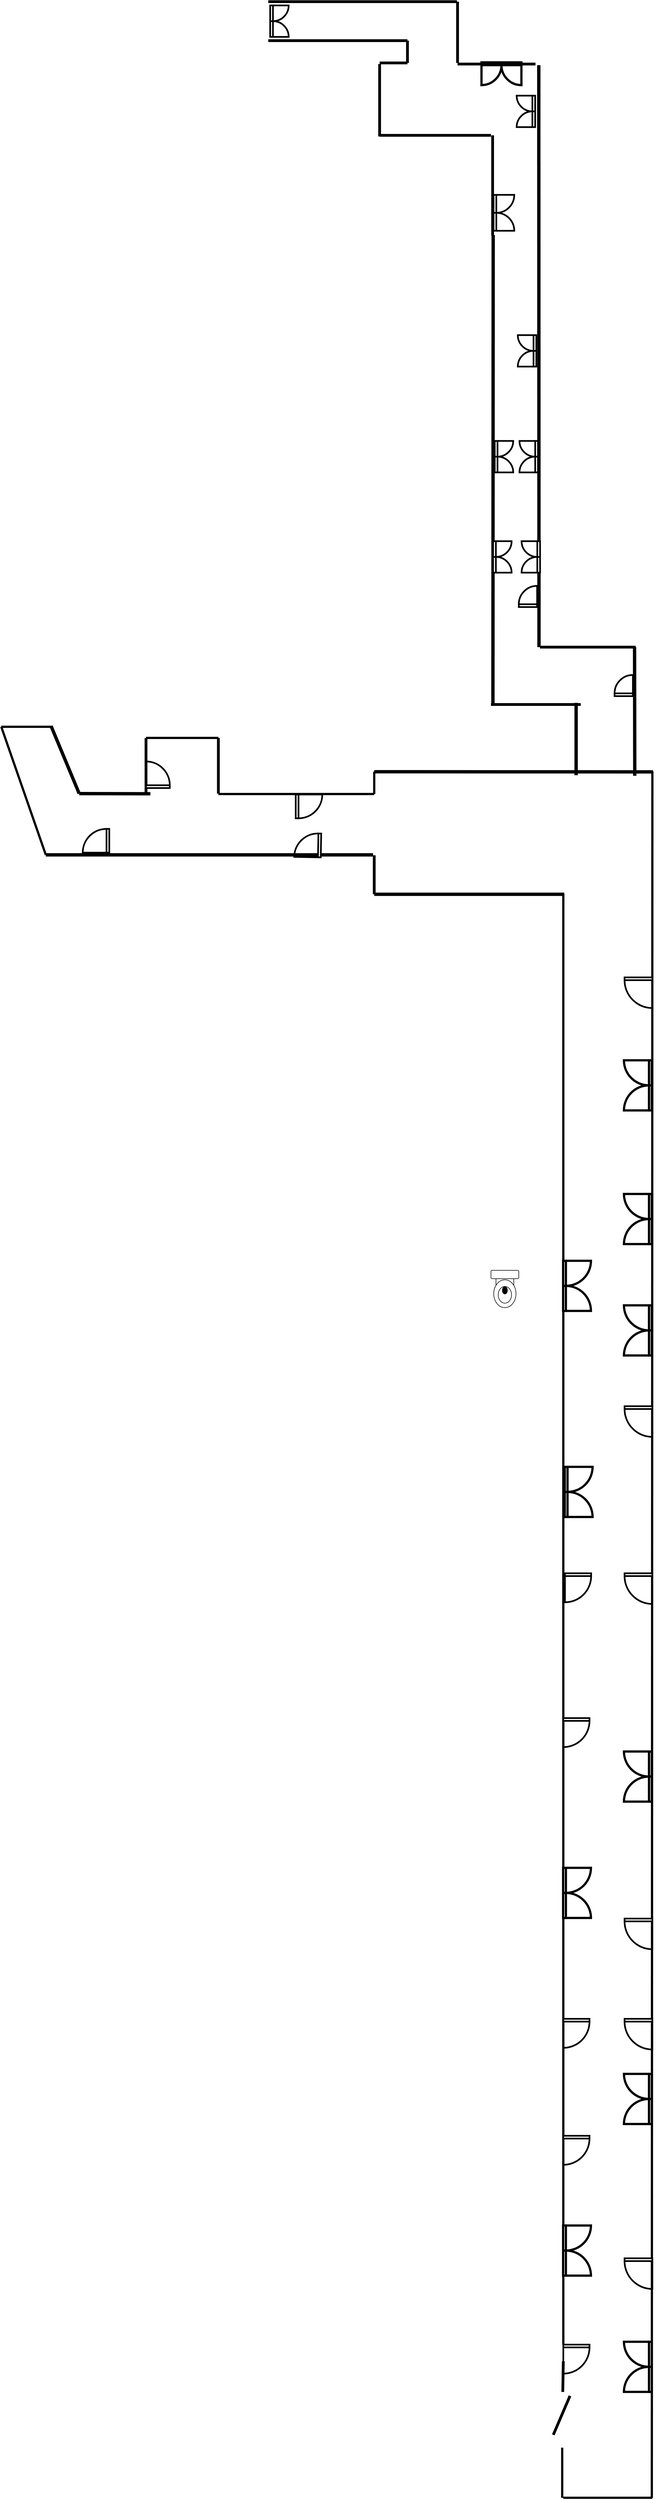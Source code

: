 <mxfile version="13.0.3" type="device"><diagram id="Bv-wtvZeTA_1gWybPjeu" name="Page-1"><mxGraphModel dx="1865" dy="4154" grid="1" gridSize="10" guides="1" tooltips="1" connect="1" arrows="1" fold="1" page="1" pageScale="1" pageWidth="827" pageHeight="1169" math="0" shadow="0"><root><mxCell id="0"/><mxCell id="1" parent="0"/><mxCell id="3OgN5EMZbTTrA__DTR2e-1" value="" style="shape=image;html=1;verticalAlign=top;verticalLabelPosition=bottom;labelBackgroundColor=#ffffff;imageAspect=0;aspect=fixed;image=https://cdn0.iconfinder.com/data/icons/outline-interiors/48/stairs_staircase_floor_level_floors-128.png;rotation=90;" parent="1" vertex="1"><mxGeometry x="370" y="800" width="70" height="70" as="geometry"/></mxCell><mxCell id="3OgN5EMZbTTrA__DTR2e-2" value="" style="verticalLabelPosition=bottom;html=1;verticalAlign=top;align=center;shape=mxgraph.floorplan.doorLeft;aspect=fixed;strokeWidth=3;" parent="1" vertex="1"><mxGeometry x="440" y="805" width="47.06" height="50" as="geometry"/></mxCell><mxCell id="3OgN5EMZbTTrA__DTR2e-3" value="" style="endArrow=none;html=1;strokeWidth=5;entryX=0.5;entryY=0;entryDx=0;entryDy=0;" parent="1" target="3OgN5EMZbTTrA__DTR2e-1" edge="1"><mxGeometry width="50" height="50" relative="1" as="geometry"><mxPoint x="439" y="890" as="sourcePoint"/><mxPoint x="439" y="860" as="targetPoint"/></mxGeometry></mxCell><mxCell id="3OgN5EMZbTTrA__DTR2e-4" value="" style="endArrow=none;html=1;strokeWidth=5;" parent="1" edge="1"><mxGeometry width="50" height="50" relative="1" as="geometry"><mxPoint x="422" y="967.0" as="sourcePoint"/><mxPoint x="452" y="897.0" as="targetPoint"/></mxGeometry></mxCell><mxCell id="3OgN5EMZbTTrA__DTR2e-5" value="" style="shape=image;html=1;verticalAlign=top;verticalLabelPosition=bottom;labelBackgroundColor=#ffffff;imageAspect=0;aspect=fixed;image=https://cdn1.iconfinder.com/data/icons/amenities-solid-ii/48/_elevator2-128.png;strokeWidth=3;" parent="1" vertex="1"><mxGeometry x="452" y="930" width="38" height="38" as="geometry"/></mxCell><mxCell id="3OgN5EMZbTTrA__DTR2e-6" value="" style="endArrow=none;html=1;strokeWidth=4;" parent="1" edge="1"><mxGeometry width="50" height="50" relative="1" as="geometry"><mxPoint x="438" y="990" as="sourcePoint"/><mxPoint x="438" y="1080" as="targetPoint"/></mxGeometry></mxCell><mxCell id="3OgN5EMZbTTrA__DTR2e-8" value="" style="endArrow=none;html=1;strokeWidth=4;" parent="1" edge="1"><mxGeometry width="50" height="50" relative="1" as="geometry"><mxPoint x="440" y="1080" as="sourcePoint"/><mxPoint x="600" y="1080" as="targetPoint"/></mxGeometry></mxCell><mxCell id="3OgN5EMZbTTrA__DTR2e-9" value="" style="endArrow=none;html=1;strokeWidth=4;" parent="1" edge="1"><mxGeometry width="50" height="50" relative="1" as="geometry"><mxPoint x="599" y="1080" as="sourcePoint"/><mxPoint x="600" y="-2020" as="targetPoint"/></mxGeometry></mxCell><mxCell id="3OgN5EMZbTTrA__DTR2e-10" value="" style="verticalLabelPosition=bottom;html=1;verticalAlign=top;align=center;shape=mxgraph.floorplan.doorDouble;aspect=fixed;strokeWidth=4;rotation=90;" parent="1" vertex="1"><mxGeometry x="530" y="821" width="90" height="47.81" as="geometry"/></mxCell><mxCell id="3OgN5EMZbTTrA__DTR2e-11" value="" style="endArrow=none;html=1;strokeWidth=4;" parent="1" edge="1"><mxGeometry width="50" height="50" relative="1" as="geometry"><mxPoint x="440" y="-1800" as="sourcePoint"/><mxPoint x="440" y="805" as="targetPoint"/></mxGeometry></mxCell><mxCell id="3OgN5EMZbTTrA__DTR2e-13" value="" style="verticalLabelPosition=bottom;html=1;verticalAlign=top;align=center;shape=mxgraph.floorplan.doorDouble;aspect=fixed;strokeWidth=4;rotation=-90;" parent="1" vertex="1"><mxGeometry x="418.525" y="612.185" width="90" height="47.81" as="geometry"/></mxCell><mxCell id="3OgN5EMZbTTrA__DTR2e-14" value="" style="verticalLabelPosition=bottom;html=1;verticalAlign=top;align=center;shape=mxgraph.floorplan.doorRight;aspect=fixed;strokeWidth=3;" parent="1" vertex="1"><mxGeometry x="550" y="650" width="50" height="53.13" as="geometry"/></mxCell><mxCell id="3OgN5EMZbTTrA__DTR2e-15" value="" style="verticalLabelPosition=bottom;html=1;verticalAlign=top;align=center;shape=mxgraph.floorplan.doorLeft;aspect=fixed;strokeWidth=3;" parent="1" vertex="1"><mxGeometry x="440" y="430" width="47.06" height="50" as="geometry"/></mxCell><mxCell id="3OgN5EMZbTTrA__DTR2e-16" value="" style="verticalLabelPosition=bottom;html=1;verticalAlign=top;align=center;shape=mxgraph.floorplan.doorDouble;aspect=fixed;strokeWidth=4;rotation=90;" parent="1" vertex="1"><mxGeometry x="530.005" y="339.995" width="90" height="47.81" as="geometry"/></mxCell><mxCell id="3OgN5EMZbTTrA__DTR2e-17" value="" style="verticalLabelPosition=bottom;html=1;verticalAlign=top;align=center;shape=mxgraph.floorplan.doorRight;aspect=fixed;strokeWidth=3;" parent="1" vertex="1"><mxGeometry x="550" y="220" width="50" height="53.13" as="geometry"/></mxCell><mxCell id="3OgN5EMZbTTrA__DTR2e-18" value="" style="verticalLabelPosition=bottom;html=1;verticalAlign=top;align=center;shape=mxgraph.floorplan.doorLeft;aspect=fixed;strokeWidth=3;" parent="1" vertex="1"><mxGeometry x="440" y="220" width="47.06" height="50" as="geometry"/></mxCell><mxCell id="3OgN5EMZbTTrA__DTR2e-19" value="" style="verticalLabelPosition=bottom;html=1;verticalAlign=top;align=center;shape=mxgraph.floorplan.doorRight;aspect=fixed;strokeWidth=3;" parent="1" vertex="1"><mxGeometry x="550" y="40" width="50" height="53.13" as="geometry"/></mxCell><mxCell id="3OgN5EMZbTTrA__DTR2e-20" value="" style="verticalLabelPosition=bottom;html=1;verticalAlign=top;align=center;shape=mxgraph.floorplan.doorDouble;aspect=fixed;strokeWidth=4;rotation=-90;" parent="1" vertex="1"><mxGeometry x="418.535" y="-29.995" width="90" height="47.81" as="geometry"/></mxCell><mxCell id="3OgN5EMZbTTrA__DTR2e-21" value="" style="verticalLabelPosition=bottom;html=1;verticalAlign=top;align=center;shape=mxgraph.floorplan.doorDouble;aspect=fixed;strokeWidth=4;rotation=90;" parent="1" vertex="1"><mxGeometry x="530.005" y="-238.905" width="90" height="47.81" as="geometry"/></mxCell><mxCell id="3OgN5EMZbTTrA__DTR2e-22" value="" style="verticalLabelPosition=bottom;html=1;verticalAlign=top;align=center;shape=mxgraph.floorplan.doorLeft;aspect=fixed;strokeWidth=3;" parent="1" vertex="1"><mxGeometry x="440" y="-320" width="47.06" height="50" as="geometry"/></mxCell><mxCell id="qmG4tQ7qDMLIDMdBBqgV-1" value="" style="verticalLabelPosition=bottom;html=1;verticalAlign=top;align=center;shape=mxgraph.floorplan.doorLeft;aspect=fixed;strokeWidth=3;" parent="1" vertex="1"><mxGeometry x="442.94" y="-580" width="47.06" height="50" as="geometry"/></mxCell><mxCell id="qmG4tQ7qDMLIDMdBBqgV-2" value="" style="verticalLabelPosition=bottom;html=1;verticalAlign=top;align=center;shape=mxgraph.floorplan.doorRight;aspect=fixed;strokeWidth=3;" parent="1" vertex="1"><mxGeometry x="550.01" y="-580" width="50" height="53.13" as="geometry"/></mxCell><mxCell id="qmG4tQ7qDMLIDMdBBqgV-3" value="" style="verticalLabelPosition=bottom;html=1;verticalAlign=top;align=center;shape=mxgraph.floorplan.doorDouble;aspect=fixed;strokeWidth=4;rotation=-90;" parent="1" vertex="1"><mxGeometry x="421.475" y="-749.995" width="90" height="47.81" as="geometry"/></mxCell><mxCell id="qmG4tQ7qDMLIDMdBBqgV-4" value="" style="verticalLabelPosition=bottom;html=1;verticalAlign=top;align=center;shape=mxgraph.floorplan.doorRight;aspect=fixed;strokeWidth=3;" parent="1" vertex="1"><mxGeometry x="550" y="-880" width="50" height="53.13" as="geometry"/></mxCell><mxCell id="qmG4tQ7qDMLIDMdBBqgV-5" value="" style="verticalLabelPosition=bottom;html=1;verticalAlign=top;align=center;shape=mxgraph.floorplan.doorDouble;aspect=fixed;strokeWidth=4;rotation=90;" parent="1" vertex="1"><mxGeometry x="530.005" y="-1040.005" width="90" height="47.81" as="geometry"/></mxCell><mxCell id="qmG4tQ7qDMLIDMdBBqgV-6" value="" style="verticalLabelPosition=bottom;html=1;verticalAlign=top;align=center;shape=mxgraph.floorplan.doorDouble;aspect=fixed;strokeWidth=4;rotation=-90;" parent="1" vertex="1"><mxGeometry x="418.535" y="-1120.005" width="90" height="47.81" as="geometry"/></mxCell><mxCell id="Lo9d_6P9Yhz-Pb7wFHtk-1" value="" style="verticalLabelPosition=bottom;html=1;verticalAlign=top;align=center;shape=mxgraph.floorplan.toilet;" parent="1" vertex="1"><mxGeometry x="310" y="-1124" width="50" height="67" as="geometry"/></mxCell><mxCell id="Lo9d_6P9Yhz-Pb7wFHtk-2" value="" style="shape=image;html=1;verticalAlign=top;verticalLabelPosition=bottom;labelBackgroundColor=#ffffff;imageAspect=0;aspect=fixed;image=https://cdn0.iconfinder.com/data/icons/outline-interiors/48/stairs_staircase_floor_level_floors-128.png;rotation=-180;" parent="1" vertex="1"><mxGeometry x="360" y="-1200" width="70" height="70" as="geometry"/></mxCell><mxCell id="Lo9d_6P9Yhz-Pb7wFHtk-3" value="" style="verticalLabelPosition=bottom;html=1;verticalAlign=top;align=center;shape=mxgraph.floorplan.doorDouble;aspect=fixed;strokeWidth=4;rotation=90;" parent="1" vertex="1"><mxGeometry x="530.015" y="-1240.005" width="90" height="47.81" as="geometry"/></mxCell><mxCell id="Lo9d_6P9Yhz-Pb7wFHtk-4" value="" style="verticalLabelPosition=bottom;html=1;verticalAlign=top;align=center;shape=mxgraph.floorplan.doorDouble;aspect=fixed;strokeWidth=4;rotation=90;" parent="1" vertex="1"><mxGeometry x="530.005" y="-1480.005" width="90" height="47.81" as="geometry"/></mxCell><mxCell id="Lo9d_6P9Yhz-Pb7wFHtk-6" value="" style="verticalLabelPosition=bottom;html=1;verticalAlign=top;align=center;shape=mxgraph.floorplan.doorRight;aspect=fixed;strokeWidth=3;" parent="1" vertex="1"><mxGeometry x="550" y="-1650" width="50" height="53.13" as="geometry"/></mxCell><mxCell id="Lo9d_6P9Yhz-Pb7wFHtk-7" value="" style="shape=image;html=1;verticalAlign=top;verticalLabelPosition=bottom;labelBackgroundColor=#ffffff;imageAspect=0;aspect=fixed;image=https://cdn0.iconfinder.com/data/icons/outline-interiors/48/stairs_staircase_floor_level_floors-128.png;rotation=1;" parent="1" vertex="1"><mxGeometry x="455" y="-1790" width="130" height="130" as="geometry"/></mxCell><mxCell id="HvP5r7FKBJ4Z6f80GN6J-1" value="" style="endArrow=none;html=1;strokeWidth=4;" parent="1" edge="1"><mxGeometry width="50" height="50" relative="1" as="geometry"><mxPoint x="-569.705" y="-2100" as="sourcePoint"/><mxPoint x="-489.705" y="-1870" as="targetPoint"/></mxGeometry></mxCell><mxCell id="HvP5r7FKBJ4Z6f80GN6J-2" value="" style="endArrow=none;html=1;strokeWidth=6;" parent="1" edge="1"><mxGeometry width="50" height="50" relative="1" as="geometry"><mxPoint x="-429.705" y="-1980" as="sourcePoint"/><mxPoint x="-479.705" y="-2100" as="targetPoint"/></mxGeometry></mxCell><mxCell id="HvP5r7FKBJ4Z6f80GN6J-3" value="" style="endArrow=none;html=1;strokeWidth=4;" parent="1" edge="1"><mxGeometry width="50" height="50" relative="1" as="geometry"><mxPoint x="-569.705" y="-2100" as="sourcePoint"/><mxPoint x="-476.705" y="-2100" as="targetPoint"/></mxGeometry></mxCell><mxCell id="HvP5r7FKBJ4Z6f80GN6J-4" value="" style="endArrow=none;html=1;strokeWidth=6;" parent="1" edge="1"><mxGeometry width="50" height="50" relative="1" as="geometry"><mxPoint x="-301.825" y="-1979.69" as="sourcePoint"/><mxPoint x="-429.705" y="-1980" as="targetPoint"/></mxGeometry></mxCell><mxCell id="HvP5r7FKBJ4Z6f80GN6J-5" value="" style="endArrow=none;html=1;strokeWidth=6;" parent="1" edge="1"><mxGeometry width="50" height="50" relative="1" as="geometry"><mxPoint x="98.175" y="-1870" as="sourcePoint"/><mxPoint x="-489.705" y="-1870" as="targetPoint"/></mxGeometry></mxCell><mxCell id="HvP5r7FKBJ4Z6f80GN6J-6" value="" style="verticalLabelPosition=bottom;html=1;verticalAlign=top;align=center;shape=mxgraph.floorplan.doorRight;aspect=fixed;strokeWidth=3;rotation=90;" parent="1" vertex="1"><mxGeometry x="-419.705" y="-1918" width="42.71" height="45.38" as="geometry"/></mxCell><mxCell id="HvP5r7FKBJ4Z6f80GN6J-7" value="" style="verticalLabelPosition=bottom;html=1;verticalAlign=top;align=center;shape=mxgraph.floorplan.doorRight;aspect=fixed;strokeWidth=3;rotation=91;" parent="1" vertex="1"><mxGeometry x="-39.4" y="-1910.005" width="42.71" height="45.38" as="geometry"/></mxCell><mxCell id="HvP5r7FKBJ4Z6f80GN6J-8" value="" style="verticalLabelPosition=bottom;html=1;verticalAlign=top;align=center;shape=mxgraph.floorplan.doorRight;aspect=fixed;strokeWidth=3;rotation=-90;" parent="1" vertex="1"><mxGeometry x="-39.395" y="-1979.69" width="42.71" height="45.38" as="geometry"/></mxCell><mxCell id="HvP5r7FKBJ4Z6f80GN6J-9" value="" style="endArrow=none;html=1;strokeWidth=4;" parent="1" edge="1"><mxGeometry width="50" height="50" relative="1" as="geometry"><mxPoint x="-179.705" y="-1979.31" as="sourcePoint"/><mxPoint x="100.295" y="-1979.31" as="targetPoint"/></mxGeometry></mxCell><mxCell id="HvP5r7FKBJ4Z6f80GN6J-10" value="" style="endArrow=none;html=1;strokeWidth=5;" parent="1" edge="1"><mxGeometry width="50" height="50" relative="1" as="geometry"><mxPoint x="-179.705" y="-2080" as="sourcePoint"/><mxPoint x="-179.705" y="-1980" as="targetPoint"/></mxGeometry></mxCell><mxCell id="HvP5r7FKBJ4Z6f80GN6J-11" value="" style="endArrow=none;html=1;strokeWidth=4;" parent="1" edge="1"><mxGeometry width="50" height="50" relative="1" as="geometry"><mxPoint x="-309.705" y="-2080" as="sourcePoint"/><mxPoint x="-179.705" y="-2080" as="targetPoint"/></mxGeometry></mxCell><mxCell id="HvP5r7FKBJ4Z6f80GN6J-12" value="" style="endArrow=none;html=1;strokeWidth=5;" parent="1" edge="1"><mxGeometry width="50" height="50" relative="1" as="geometry"><mxPoint x="-309.705" y="-2079.69" as="sourcePoint"/><mxPoint x="-309.705" y="-1979.69" as="targetPoint"/></mxGeometry></mxCell><mxCell id="HvP5r7FKBJ4Z6f80GN6J-13" value="" style="verticalLabelPosition=bottom;html=1;verticalAlign=top;align=center;shape=mxgraph.floorplan.doorRight;aspect=fixed;strokeWidth=3;rotation=-180;" parent="1" vertex="1"><mxGeometry x="-309.701" y="-2035.382" width="42.71" height="45.38" as="geometry"/></mxCell><mxCell id="HvP5r7FKBJ4Z6f80GN6J-14" value="" style="shape=image;html=1;verticalAlign=top;verticalLabelPosition=bottom;labelBackgroundColor=#ffffff;imageAspect=0;aspect=fixed;image=https://cdn1.iconfinder.com/data/icons/amenities-solid-ii/48/_elevator2-128.png;strokeWidth=3;" parent="1" vertex="1"><mxGeometry x="-159.705" y="-2050" width="38" height="38" as="geometry"/></mxCell><mxCell id="HvP5r7FKBJ4Z6f80GN6J-15" value="" style="endArrow=none;html=1;strokeWidth=4;" parent="1" edge="1"><mxGeometry width="50" height="50" relative="1" as="geometry"><mxPoint x="100.295" y="-2019.31" as="sourcePoint"/><mxPoint x="100.295" y="-1979.31" as="targetPoint"/></mxGeometry></mxCell><mxCell id="HvP5r7FKBJ4Z6f80GN6J-16" value="" style="endArrow=none;html=1;strokeWidth=6;" parent="1" edge="1"><mxGeometry width="50" height="50" relative="1" as="geometry"><mxPoint x="601" y="-2019" as="sourcePoint"/><mxPoint x="100.295" y="-2019.31" as="targetPoint"/></mxGeometry></mxCell><mxCell id="HvP5r7FKBJ4Z6f80GN6J-17" value="" style="shape=image;html=1;verticalAlign=top;verticalLabelPosition=bottom;labelBackgroundColor=#ffffff;imageAspect=0;aspect=fixed;image=https://cdn1.iconfinder.com/data/icons/amenities-solid-ii/48/_elevator2-128.png;strokeWidth=3;" parent="1" vertex="1"><mxGeometry x="191.115" y="-2001.31" width="38" height="38" as="geometry"/></mxCell><mxCell id="HvP5r7FKBJ4Z6f80GN6J-18" value="" style="shape=image;html=1;verticalAlign=top;verticalLabelPosition=bottom;labelBackgroundColor=#ffffff;imageAspect=0;aspect=fixed;image=https://cdn1.iconfinder.com/data/icons/amenities-solid-ii/48/_elevator2-128.png;strokeWidth=3;" parent="1" vertex="1"><mxGeometry x="308.175" y="-2001.31" width="38" height="38" as="geometry"/></mxCell><mxCell id="HvP5r7FKBJ4Z6f80GN6J-19" value="" style="endArrow=none;html=1;strokeWidth=5;" parent="1" edge="1"><mxGeometry width="50" height="50" relative="1" as="geometry"><mxPoint x="100.295" y="-1799.31" as="sourcePoint"/><mxPoint x="100.295" y="-1869.31" as="targetPoint"/></mxGeometry></mxCell><mxCell id="HvP5r7FKBJ4Z6f80GN6J-20" value="" style="endArrow=none;html=1;strokeWidth=6;" parent="1" edge="1"><mxGeometry width="50" height="50" relative="1" as="geometry"><mxPoint x="441.655" y="-1799.31" as="sourcePoint"/><mxPoint x="100.295" y="-1799.31" as="targetPoint"/></mxGeometry></mxCell><mxCell id="HvP5r7FKBJ4Z6f80GN6J-21" value="" style="shape=image;html=1;verticalAlign=top;verticalLabelPosition=bottom;labelBackgroundColor=#ffffff;imageAspect=0;aspect=fixed;image=https://cdn0.iconfinder.com/data/icons/outline-interiors/48/stairs_staircase_floor_level_floors-128.png;rotation=0;" parent="1" vertex="1"><mxGeometry x="191.115" y="-1889.31" width="90" height="90" as="geometry"/></mxCell><mxCell id="HvP5r7FKBJ4Z6f80GN6J-22" value="" style="shape=image;html=1;verticalAlign=top;verticalLabelPosition=bottom;labelBackgroundColor=#ffffff;imageAspect=0;aspect=fixed;image=https://cdn0.iconfinder.com/data/icons/outline-interiors/48/stairs_staircase_floor_level_floors-128.png;rotation=-180;" parent="1" vertex="1"><mxGeometry x="308.175" y="-1889.31" width="90" height="90" as="geometry"/></mxCell><mxCell id="uhwJTtsCUiJF4F5FAkM--1" value="" style="endArrow=none;html=1;strokeWidth=6;" parent="1" edge="1"><mxGeometry width="50" height="50" relative="1" as="geometry"><mxPoint x="463.0" y="-2143.01" as="sourcePoint"/><mxPoint x="463.0" y="-2013.01" as="targetPoint"/></mxGeometry></mxCell><mxCell id="uhwJTtsCUiJF4F5FAkM--2" value="" style="endArrow=none;html=1;strokeWidth=6;entryX=0.967;entryY=0.018;entryDx=0;entryDy=0;entryPerimeter=0;" parent="1" edge="1"><mxGeometry width="50" height="50" relative="1" as="geometry"><mxPoint x="568" y="-2243.01" as="sourcePoint"/><mxPoint x="568.362" y="-2011.996" as="targetPoint"/></mxGeometry></mxCell><mxCell id="uhwJTtsCUiJF4F5FAkM--3" value="" style="verticalLabelPosition=bottom;html=1;verticalAlign=top;align=center;shape=mxgraph.floorplan.doorLeft;aspect=fixed;strokeWidth=3;rotation=-180;" parent="1" vertex="1"><mxGeometry x="532.06" y="-2190.0" width="32.94" height="35" as="geometry"/></mxCell><mxCell id="uhwJTtsCUiJF4F5FAkM--6" value="" style="endArrow=none;html=1;strokeWidth=6;entryX=0.967;entryY=0.018;entryDx=0;entryDy=0;entryPerimeter=0;" parent="1" edge="1"><mxGeometry width="50" height="50" relative="1" as="geometry"><mxPoint x="314.0" y="-2983.01" as="sourcePoint"/><mxPoint x="313.532" y="-2141.766" as="targetPoint"/></mxGeometry></mxCell><mxCell id="uhwJTtsCUiJF4F5FAkM--7" value="" style="endArrow=none;html=1;strokeWidth=6;entryX=0.967;entryY=0.018;entryDx=0;entryDy=0;entryPerimeter=0;" parent="1" edge="1"><mxGeometry width="50" height="50" relative="1" as="geometry"><mxPoint x="396.0" y="-3113.01" as="sourcePoint"/><mxPoint x="396.302" y="-2242.996" as="targetPoint"/></mxGeometry></mxCell><mxCell id="uhwJTtsCUiJF4F5FAkM--8" value="" style="verticalLabelPosition=bottom;html=1;verticalAlign=top;align=center;shape=mxgraph.floorplan.doorDouble;aspect=fixed;strokeWidth=3;rotation=-90;" parent="1" vertex="1"><mxGeometry x="299.53" y="-3040" width="64.45" height="34.24" as="geometry"/></mxCell><mxCell id="uhwJTtsCUiJF4F5FAkM--9" value="" style="endArrow=none;html=1;strokeWidth=5;" parent="1" edge="1"><mxGeometry width="50" height="50" relative="1" as="geometry"><mxPoint x="313.0" y="-2982" as="sourcePoint"/><mxPoint x="313.0" y="-3162" as="targetPoint"/></mxGeometry></mxCell><mxCell id="uhwJTtsCUiJF4F5FAkM--10" value="" style="endArrow=none;html=1;strokeWidth=5;" parent="1" edge="1"><mxGeometry width="50" height="50" relative="1" as="geometry"><mxPoint x="310.0" y="-3162" as="sourcePoint"/><mxPoint x="110" y="-3162" as="targetPoint"/></mxGeometry></mxCell><mxCell id="uhwJTtsCUiJF4F5FAkM--11" value="" style="shape=image;html=1;verticalAlign=top;verticalLabelPosition=bottom;labelBackgroundColor=#ffffff;imageAspect=0;aspect=fixed;image=https://cdn0.iconfinder.com/data/icons/outline-interiors/48/stairs_staircase_floor_level_floors-128.png;rotation=90;" parent="1" vertex="1"><mxGeometry x="110.0" y="-3254.91" width="90" height="90" as="geometry"/></mxCell><mxCell id="uhwJTtsCUiJF4F5FAkM--12" value="" style="verticalLabelPosition=bottom;html=1;verticalAlign=top;align=center;shape=mxgraph.floorplan.doorDouble;aspect=fixed;strokeWidth=4;" parent="1" vertex="1"><mxGeometry x="293.0" y="-3293.01" width="71.72" height="38.1" as="geometry"/></mxCell><mxCell id="uhwJTtsCUiJF4F5FAkM--13" value="" style="endArrow=none;html=1;strokeWidth=6;" parent="1" edge="1"><mxGeometry width="50" height="50" relative="1" as="geometry"><mxPoint x="395.94" y="-3288.01" as="sourcePoint"/><mxPoint x="395.94" y="-3108.01" as="targetPoint"/></mxGeometry></mxCell><mxCell id="uhwJTtsCUiJF4F5FAkM--14" value="" style="endArrow=none;html=1;strokeWidth=5;" parent="1" edge="1"><mxGeometry width="50" height="50" relative="1" as="geometry"><mxPoint x="250" y="-3292" as="sourcePoint"/><mxPoint x="250" y="-3402" as="targetPoint"/></mxGeometry></mxCell><mxCell id="uhwJTtsCUiJF4F5FAkM--15" value="" style="endArrow=none;html=1;strokeWidth=5;" parent="1" edge="1"><mxGeometry width="50" height="50" relative="1" as="geometry"><mxPoint x="248.82" y="-3402" as="sourcePoint"/><mxPoint x="-90" y="-3402" as="targetPoint"/></mxGeometry></mxCell><mxCell id="uhwJTtsCUiJF4F5FAkM--16" value="" style="endArrow=none;html=1;strokeWidth=5;" parent="1" edge="1"><mxGeometry width="50" height="50" relative="1" as="geometry"><mxPoint x="-90" y="-3332" as="sourcePoint"/><mxPoint x="160" y="-3332" as="targetPoint"/></mxGeometry></mxCell><mxCell id="uhwJTtsCUiJF4F5FAkM--17" value="" style="endArrow=none;html=1;strokeWidth=5;" parent="1" edge="1"><mxGeometry width="50" height="50" relative="1" as="geometry"><mxPoint x="160" y="-3292" as="sourcePoint"/><mxPoint x="160" y="-3332" as="targetPoint"/></mxGeometry></mxCell><mxCell id="uhwJTtsCUiJF4F5FAkM--18" value="" style="endArrow=none;html=1;strokeWidth=5;" parent="1" edge="1"><mxGeometry width="50" height="50" relative="1" as="geometry"><mxPoint x="110" y="-3292" as="sourcePoint"/><mxPoint x="160" y="-3292" as="targetPoint"/></mxGeometry></mxCell><mxCell id="uhwJTtsCUiJF4F5FAkM--19" value="" style="endArrow=none;html=1;strokeWidth=5;" parent="1" edge="1"><mxGeometry width="50" height="50" relative="1" as="geometry"><mxPoint x="310" y="-2140" as="sourcePoint"/><mxPoint x="471.333" y="-2140" as="targetPoint"/></mxGeometry></mxCell><mxCell id="uhwJTtsCUiJF4F5FAkM--20" value="" style="endArrow=none;html=1;strokeWidth=5;" parent="1" edge="1"><mxGeometry width="50" height="50" relative="1" as="geometry"><mxPoint x="398.17" y="-2243.01" as="sourcePoint"/><mxPoint x="570" y="-2243" as="targetPoint"/></mxGeometry></mxCell><mxCell id="uhwJTtsCUiJF4F5FAkM--21" value="" style="endArrow=none;html=1;strokeWidth=5;" parent="1" edge="1"><mxGeometry width="50" height="50" relative="1" as="geometry"><mxPoint x="110" y="-3160" as="sourcePoint"/><mxPoint x="110" y="-3290" as="targetPoint"/></mxGeometry></mxCell><mxCell id="uhwJTtsCUiJF4F5FAkM--22" value="" style="endArrow=none;html=1;strokeWidth=5;" parent="1" edge="1"><mxGeometry width="50" height="50" relative="1" as="geometry"><mxPoint x="250" y="-3290" as="sourcePoint"/><mxPoint x="390" y="-3290" as="targetPoint"/><Array as="points"><mxPoint x="310" y="-3290"/></Array></mxGeometry></mxCell><mxCell id="uhwJTtsCUiJF4F5FAkM--23" value="" style="shape=image;html=1;verticalAlign=top;verticalLabelPosition=bottom;labelBackgroundColor=#ffffff;imageAspect=0;aspect=fixed;image=https://cdn0.iconfinder.com/data/icons/outline-interiors/48/stairs_staircase_floor_level_floors-128.png;rotation=-180;" parent="1" vertex="1"><mxGeometry x="470" y="-2102" width="90" height="90" as="geometry"/></mxCell><mxCell id="uhwJTtsCUiJF4F5FAkM--24" value="" style="verticalLabelPosition=bottom;html=1;verticalAlign=top;align=center;shape=mxgraph.floorplan.doorLeft;aspect=fixed;strokeWidth=3;rotation=-180;" parent="1" vertex="1"><mxGeometry x="360" y="-2350" width="32.94" height="35" as="geometry"/></mxCell><mxCell id="uhwJTtsCUiJF4F5FAkM--25" value="" style="verticalLabelPosition=bottom;html=1;verticalAlign=top;align=center;shape=mxgraph.floorplan.doorDouble;aspect=fixed;strokeWidth=3;rotation=90;" parent="1" vertex="1"><mxGeometry x="355" y="-2420" width="56.48" height="30" as="geometry"/></mxCell><mxCell id="uhwJTtsCUiJF4F5FAkM--27" value="" style="verticalLabelPosition=bottom;html=1;verticalAlign=top;align=center;shape=mxgraph.floorplan.doorDouble;aspect=fixed;strokeWidth=3;rotation=-90;" parent="1" vertex="1"><mxGeometry x="300.62" y="-2420" width="56.48" height="30" as="geometry"/></mxCell><mxCell id="uhwJTtsCUiJF4F5FAkM--28" value="" style="verticalLabelPosition=bottom;html=1;verticalAlign=top;align=center;shape=mxgraph.floorplan.doorDouble;aspect=fixed;strokeWidth=3;rotation=90;" parent="1" vertex="1"><mxGeometry x="351.23" y="-2600" width="56.48" height="30" as="geometry"/></mxCell><mxCell id="uhwJTtsCUiJF4F5FAkM--29" value="" style="verticalLabelPosition=bottom;html=1;verticalAlign=top;align=center;shape=mxgraph.floorplan.doorDouble;aspect=fixed;strokeWidth=3;rotation=-90;" parent="1" vertex="1"><mxGeometry x="303.52" y="-2600" width="56.48" height="30" as="geometry"/></mxCell><mxCell id="uhwJTtsCUiJF4F5FAkM--30" value="" style="verticalLabelPosition=bottom;html=1;verticalAlign=top;align=center;shape=mxgraph.floorplan.doorDouble;aspect=fixed;strokeWidth=3;rotation=90;" parent="1" vertex="1"><mxGeometry x="348.23" y="-2790" width="56.48" height="30" as="geometry"/></mxCell><mxCell id="uhwJTtsCUiJF4F5FAkM--31" value="" style="verticalLabelPosition=bottom;html=1;verticalAlign=top;align=center;shape=mxgraph.floorplan.doorDouble;aspect=fixed;strokeWidth=3;rotation=90;" parent="1" vertex="1"><mxGeometry x="346.17" y="-3220" width="56.48" height="30" as="geometry"/></mxCell><mxCell id="uhwJTtsCUiJF4F5FAkM--32" value="" style="verticalLabelPosition=bottom;html=1;verticalAlign=top;align=center;shape=mxgraph.floorplan.doorDouble;aspect=fixed;strokeWidth=3;rotation=-90;" parent="1" vertex="1"><mxGeometry x="-99.88" y="-3382" width="56.48" height="30" as="geometry"/></mxCell></root></mxGraphModel></diagram></mxfile>